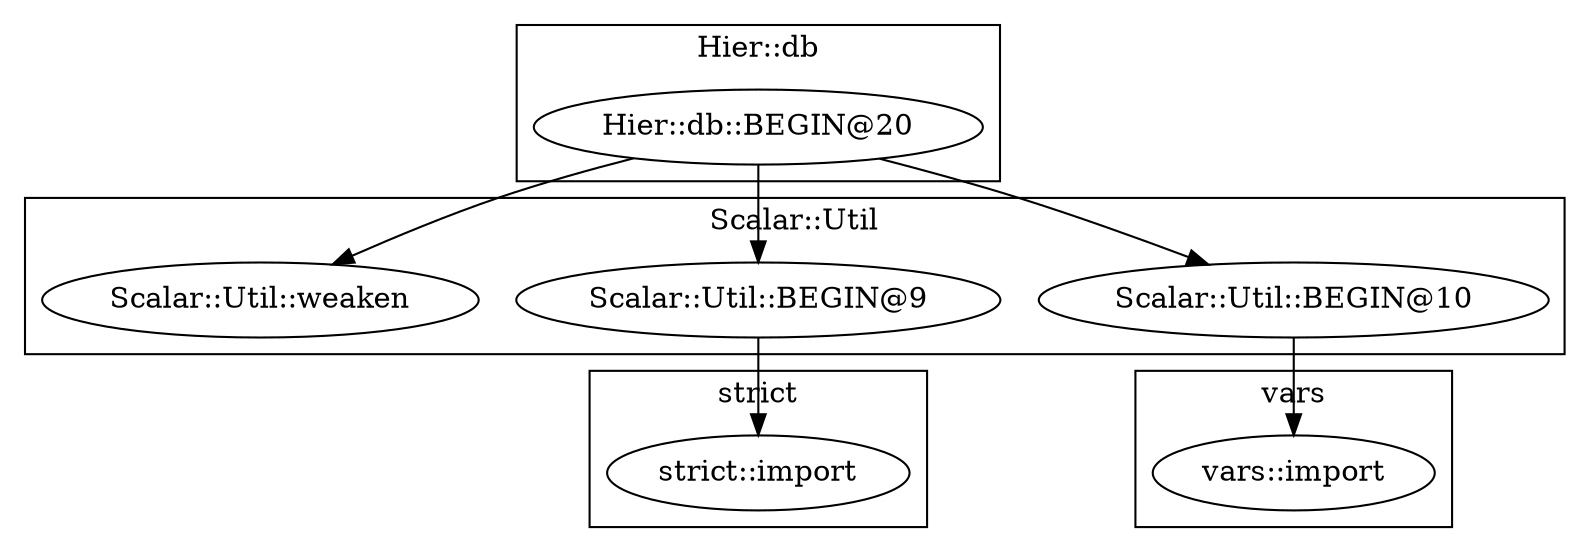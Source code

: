 digraph {
graph [overlap=false]
subgraph cluster_vars {
	label="vars";
	"vars::import";
}
subgraph cluster_strict {
	label="strict";
	"strict::import";
}
subgraph cluster_Scalar_Util {
	label="Scalar::Util";
	"Scalar::Util::BEGIN@9";
	"Scalar::Util::BEGIN@10";
	"Scalar::Util::weaken";
}
subgraph cluster_Hier_db {
	label="Hier::db";
	"Hier::db::BEGIN@20";
}
"Hier::db::BEGIN@20" -> "Scalar::Util::weaken";
"Hier::db::BEGIN@20" -> "Scalar::Util::BEGIN@10";
"Scalar::Util::BEGIN@10" -> "vars::import";
"Hier::db::BEGIN@20" -> "Scalar::Util::BEGIN@9";
"Scalar::Util::BEGIN@9" -> "strict::import";
}
